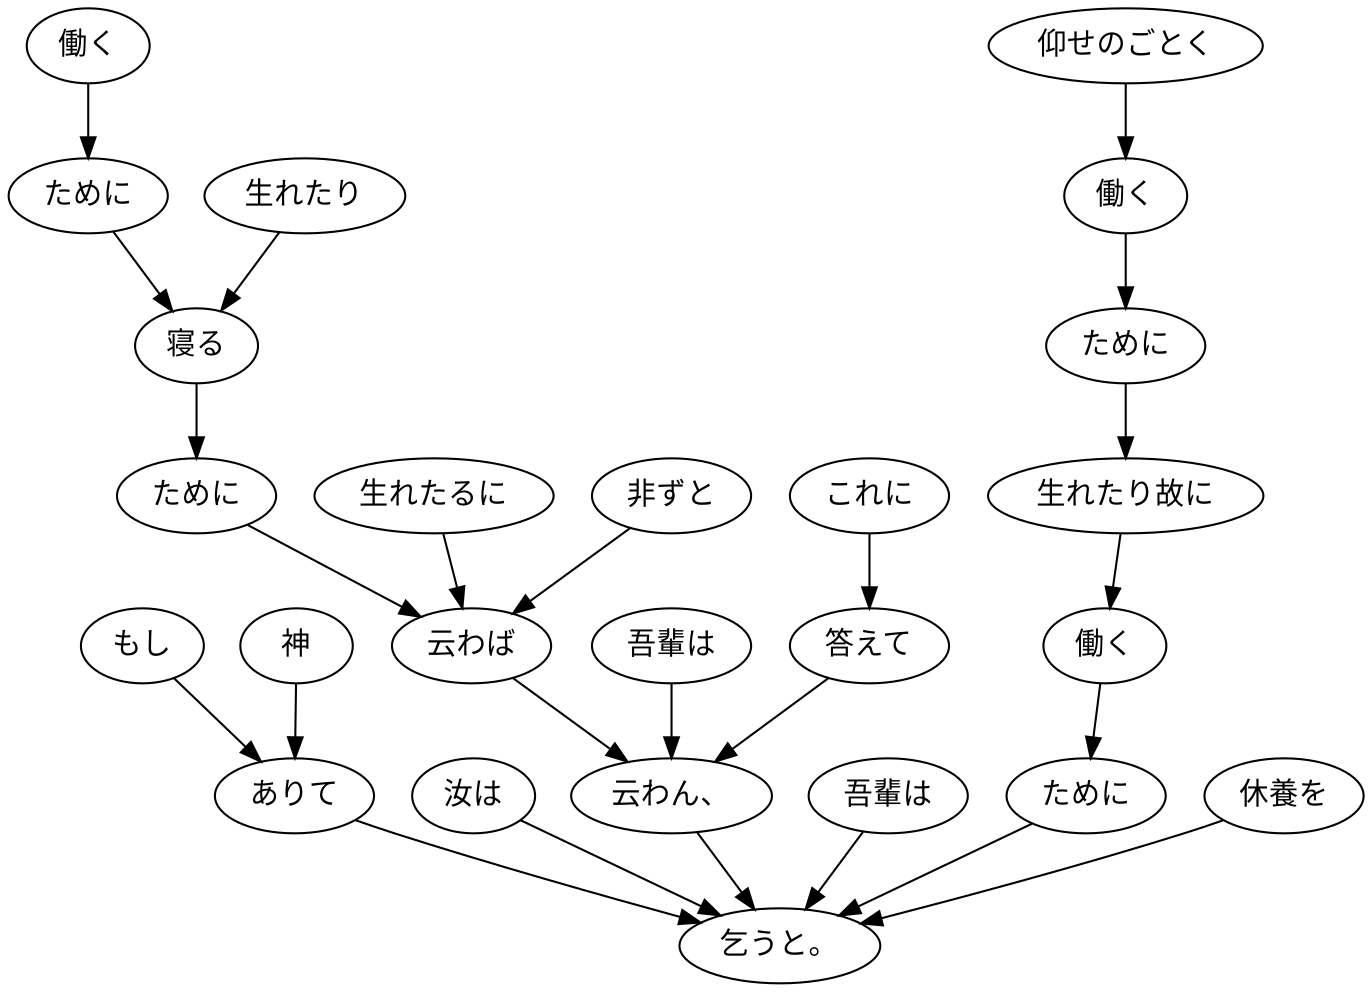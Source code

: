 digraph graph3185 {
	node0 [label="もし"];
	node1 [label="神"];
	node2 [label="ありて"];
	node3 [label="汝は"];
	node4 [label="働く"];
	node5 [label="ために"];
	node6 [label="生れたり"];
	node7 [label="寝る"];
	node8 [label="ために"];
	node9 [label="生れたるに"];
	node10 [label="非ずと"];
	node11 [label="云わば"];
	node12 [label="吾輩は"];
	node13 [label="これに"];
	node14 [label="答えて"];
	node15 [label="云わん、"];
	node16 [label="吾輩は"];
	node17 [label="仰せのごとく"];
	node18 [label="働く"];
	node19 [label="ために"];
	node20 [label="生れたり故に"];
	node21 [label="働く"];
	node22 [label="ために"];
	node23 [label="休養を"];
	node24 [label="乞うと。"];
	node0 -> node2;
	node1 -> node2;
	node2 -> node24;
	node3 -> node24;
	node4 -> node5;
	node5 -> node7;
	node6 -> node7;
	node7 -> node8;
	node8 -> node11;
	node9 -> node11;
	node10 -> node11;
	node11 -> node15;
	node12 -> node15;
	node13 -> node14;
	node14 -> node15;
	node15 -> node24;
	node16 -> node24;
	node17 -> node18;
	node18 -> node19;
	node19 -> node20;
	node20 -> node21;
	node21 -> node22;
	node22 -> node24;
	node23 -> node24;
}
